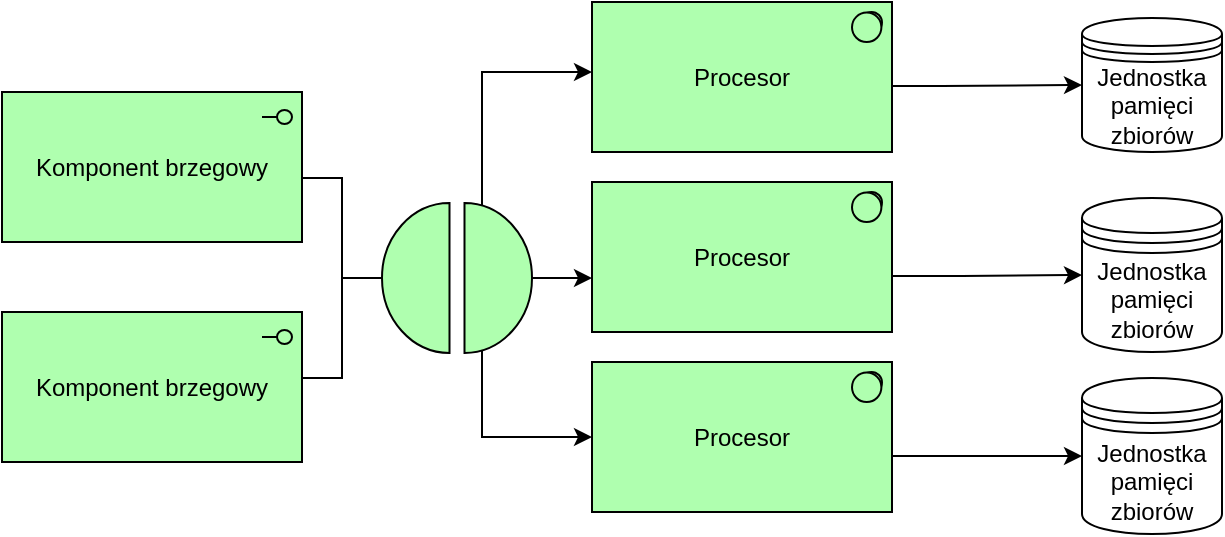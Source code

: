 <mxfile version="12.1.0" type="device" pages="1"><diagram id="WViwgQfm87_Hs-QQrEVx" name="Page-1"><mxGraphModel dx="787" dy="499" grid="1" gridSize="10" guides="1" tooltips="1" connect="1" arrows="1" fold="1" page="1" pageScale="1" pageWidth="850" pageHeight="1100" math="0" shadow="0"><root><mxCell id="0"/><mxCell id="1" parent="0"/><mxCell id="H0ZukRte9ouW194cY_Dr-1" value="Komponent brzegowy" style="html=1;outlineConnect=0;whiteSpace=wrap;fillColor=#AFFFAF;strokeColor=#000000;shape=mxgraph.archimate3.application;appType=interface;archiType=square;" vertex="1" parent="1"><mxGeometry x="20" y="80" width="150" height="75" as="geometry"/></mxCell><mxCell id="H0ZukRte9ouW194cY_Dr-2" value="&lt;span style=&quot;white-space: normal&quot;&gt;Komponent brzegowy&lt;/span&gt;" style="html=1;outlineConnect=0;whiteSpace=wrap;fillColor=#AFFFAF;strokeColor=#000000;shape=mxgraph.archimate3.application;appType=interface;archiType=square;" vertex="1" parent="1"><mxGeometry x="20" y="190" width="150" height="75" as="geometry"/></mxCell><mxCell id="H0ZukRte9ouW194cY_Dr-10" style="edgeStyle=orthogonalEdgeStyle;rounded=0;orthogonalLoop=1;jettySize=auto;html=1;entryX=0;entryY=0.5;entryDx=0;entryDy=0;" edge="1" parent="1" source="H0ZukRte9ouW194cY_Dr-3" target="H0ZukRte9ouW194cY_Dr-7"><mxGeometry relative="1" as="geometry"><Array as="points"><mxPoint x="490" y="77"/><mxPoint x="490" y="77"/></Array></mxGeometry></mxCell><mxCell id="H0ZukRte9ouW194cY_Dr-3" value="Procesor" style="html=1;outlineConnect=0;whiteSpace=wrap;fillColor=#AFFFAF;strokeColor=#000000;shape=mxgraph.archimate3.application;appType=sysSw;archiType=square;" vertex="1" parent="1"><mxGeometry x="315" y="35" width="150" height="75" as="geometry"/></mxCell><mxCell id="H0ZukRte9ouW194cY_Dr-12" style="edgeStyle=orthogonalEdgeStyle;rounded=0;orthogonalLoop=1;jettySize=auto;html=1;entryX=0;entryY=0.5;entryDx=0;entryDy=0;" edge="1" parent="1" source="H0ZukRte9ouW194cY_Dr-4" target="H0ZukRte9ouW194cY_Dr-8"><mxGeometry relative="1" as="geometry"><Array as="points"><mxPoint x="500" y="172"/><mxPoint x="500" y="172"/></Array></mxGeometry></mxCell><mxCell id="H0ZukRte9ouW194cY_Dr-4" value="&lt;span style=&quot;white-space: normal&quot;&gt;Procesor&lt;/span&gt;" style="html=1;outlineConnect=0;whiteSpace=wrap;fillColor=#AFFFAF;strokeColor=#000000;shape=mxgraph.archimate3.application;appType=sysSw;archiType=square;" vertex="1" parent="1"><mxGeometry x="315" y="125" width="150" height="75" as="geometry"/></mxCell><mxCell id="H0ZukRte9ouW194cY_Dr-13" style="edgeStyle=orthogonalEdgeStyle;rounded=0;orthogonalLoop=1;jettySize=auto;html=1;entryX=0;entryY=0.5;entryDx=0;entryDy=0;" edge="1" parent="1" source="H0ZukRte9ouW194cY_Dr-5" target="H0ZukRte9ouW194cY_Dr-9"><mxGeometry relative="1" as="geometry"><Array as="points"><mxPoint x="500" y="262"/><mxPoint x="500" y="262"/></Array></mxGeometry></mxCell><mxCell id="H0ZukRte9ouW194cY_Dr-5" value="&lt;span style=&quot;white-space: normal&quot;&gt;Procesor&lt;/span&gt;" style="html=1;outlineConnect=0;whiteSpace=wrap;fillColor=#AFFFAF;strokeColor=#000000;shape=mxgraph.archimate3.application;appType=sysSw;archiType=square;" vertex="1" parent="1"><mxGeometry x="315" y="215" width="150" height="75" as="geometry"/></mxCell><mxCell id="H0ZukRte9ouW194cY_Dr-7" value="Jednostka pamięci zbiorów" style="shape=datastore;whiteSpace=wrap;html=1;" vertex="1" parent="1"><mxGeometry x="560" y="43" width="70" height="67" as="geometry"/></mxCell><mxCell id="H0ZukRte9ouW194cY_Dr-8" value="&lt;span style=&quot;white-space: normal&quot;&gt;Jednostka pamięci zbiorów&lt;/span&gt;" style="shape=datastore;whiteSpace=wrap;html=1;" vertex="1" parent="1"><mxGeometry x="560" y="133" width="70" height="77" as="geometry"/></mxCell><mxCell id="H0ZukRte9ouW194cY_Dr-9" value="&lt;span style=&quot;white-space: normal&quot;&gt;Jednostka pamięci zbiorów&lt;/span&gt;" style="shape=datastore;whiteSpace=wrap;html=1;" vertex="1" parent="1"><mxGeometry x="560" y="223" width="70" height="78" as="geometry"/></mxCell><mxCell id="H0ZukRte9ouW194cY_Dr-26" value="" style="strokeWidth=1;html=1;shape=mxgraph.flowchart.annotation_2;align=left;labelPosition=right;pointerEvents=1;connectable=0;rotation=180;" vertex="1" parent="1"><mxGeometry x="170" y="123" width="40" height="100" as="geometry"/></mxCell><mxCell id="H0ZukRte9ouW194cY_Dr-29" style="edgeStyle=orthogonalEdgeStyle;rounded=0;orthogonalLoop=1;jettySize=auto;html=1;exitX=0.86;exitY=0.14;exitDx=0;exitDy=0;exitPerimeter=0;" edge="1" parent="1" target="H0ZukRte9ouW194cY_Dr-3"><mxGeometry relative="1" as="geometry"><mxPoint x="269" y="147" as="sourcePoint"/><Array as="points"><mxPoint x="260" y="147"/><mxPoint x="260" y="70"/></Array></mxGeometry></mxCell><mxCell id="H0ZukRte9ouW194cY_Dr-30" style="edgeStyle=orthogonalEdgeStyle;rounded=0;orthogonalLoop=1;jettySize=auto;html=1;exitX=1;exitY=0.5;exitDx=0;exitDy=0;exitPerimeter=0;" edge="1" parent="1"><mxGeometry relative="1" as="geometry"><mxPoint x="280" y="173" as="sourcePoint"/><mxPoint x="315" y="173" as="targetPoint"/></mxGeometry></mxCell><mxCell id="H0ZukRte9ouW194cY_Dr-31" style="edgeStyle=orthogonalEdgeStyle;rounded=0;orthogonalLoop=1;jettySize=auto;html=1;exitX=0.86;exitY=0.86;exitDx=0;exitDy=0;exitPerimeter=0;entryX=0;entryY=0.5;entryDx=0;entryDy=0;entryPerimeter=0;" edge="1" parent="1" target="H0ZukRte9ouW194cY_Dr-5"><mxGeometry relative="1" as="geometry"><mxPoint x="269" y="199" as="sourcePoint"/><Array as="points"><mxPoint x="260" y="199"/><mxPoint x="260" y="253"/></Array></mxGeometry></mxCell><mxCell id="H0ZukRte9ouW194cY_Dr-36" value="" style="html=1;outlineConnect=0;whiteSpace=wrap;fillColor=#AFFFAF;strokeColor=#000000;shape=mxgraph.archimate3.interaction;" vertex="1" parent="1"><mxGeometry x="210" y="135.5" width="75" height="75" as="geometry"/></mxCell></root></mxGraphModel></diagram></mxfile>
